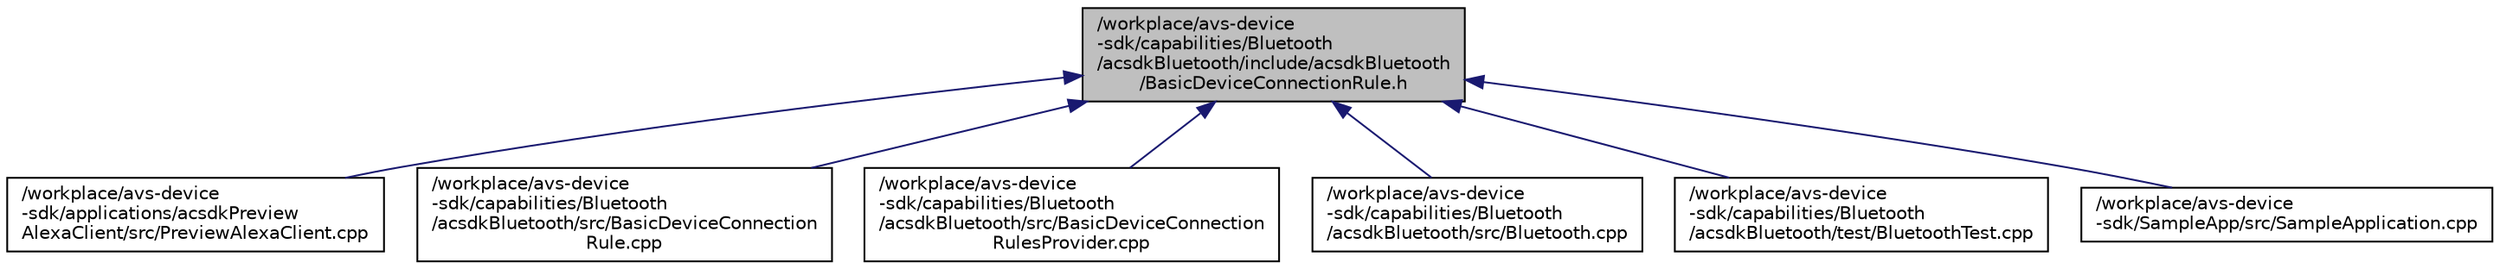 digraph "/workplace/avs-device-sdk/capabilities/Bluetooth/acsdkBluetooth/include/acsdkBluetooth/BasicDeviceConnectionRule.h"
{
  edge [fontname="Helvetica",fontsize="10",labelfontname="Helvetica",labelfontsize="10"];
  node [fontname="Helvetica",fontsize="10",shape=record];
  Node34 [label="/workplace/avs-device\l-sdk/capabilities/Bluetooth\l/acsdkBluetooth/include/acsdkBluetooth\l/BasicDeviceConnectionRule.h",height=0.2,width=0.4,color="black", fillcolor="grey75", style="filled", fontcolor="black"];
  Node34 -> Node35 [dir="back",color="midnightblue",fontsize="10",style="solid",fontname="Helvetica"];
  Node35 [label="/workplace/avs-device\l-sdk/applications/acsdkPreview\lAlexaClient/src/PreviewAlexaClient.cpp",height=0.2,width=0.4,color="black", fillcolor="white", style="filled",URL="$_preview_alexa_client_8cpp.html"];
  Node34 -> Node36 [dir="back",color="midnightblue",fontsize="10",style="solid",fontname="Helvetica"];
  Node36 [label="/workplace/avs-device\l-sdk/capabilities/Bluetooth\l/acsdkBluetooth/src/BasicDeviceConnection\lRule.cpp",height=0.2,width=0.4,color="black", fillcolor="white", style="filled",URL="$_basic_device_connection_rule_8cpp.html"];
  Node34 -> Node37 [dir="back",color="midnightblue",fontsize="10",style="solid",fontname="Helvetica"];
  Node37 [label="/workplace/avs-device\l-sdk/capabilities/Bluetooth\l/acsdkBluetooth/src/BasicDeviceConnection\lRulesProvider.cpp",height=0.2,width=0.4,color="black", fillcolor="white", style="filled",URL="$_basic_device_connection_rules_provider_8cpp.html"];
  Node34 -> Node38 [dir="back",color="midnightblue",fontsize="10",style="solid",fontname="Helvetica"];
  Node38 [label="/workplace/avs-device\l-sdk/capabilities/Bluetooth\l/acsdkBluetooth/src/Bluetooth.cpp",height=0.2,width=0.4,color="black", fillcolor="white", style="filled",URL="$_bluetooth_8cpp.html"];
  Node34 -> Node39 [dir="back",color="midnightblue",fontsize="10",style="solid",fontname="Helvetica"];
  Node39 [label="/workplace/avs-device\l-sdk/capabilities/Bluetooth\l/acsdkBluetooth/test/BluetoothTest.cpp",height=0.2,width=0.4,color="black", fillcolor="white", style="filled",URL="$_bluetooth_test_8cpp.html"];
  Node34 -> Node40 [dir="back",color="midnightblue",fontsize="10",style="solid",fontname="Helvetica"];
  Node40 [label="/workplace/avs-device\l-sdk/SampleApp/src/SampleApplication.cpp",height=0.2,width=0.4,color="black", fillcolor="white", style="filled",URL="$_sample_application_8cpp.html"];
}

